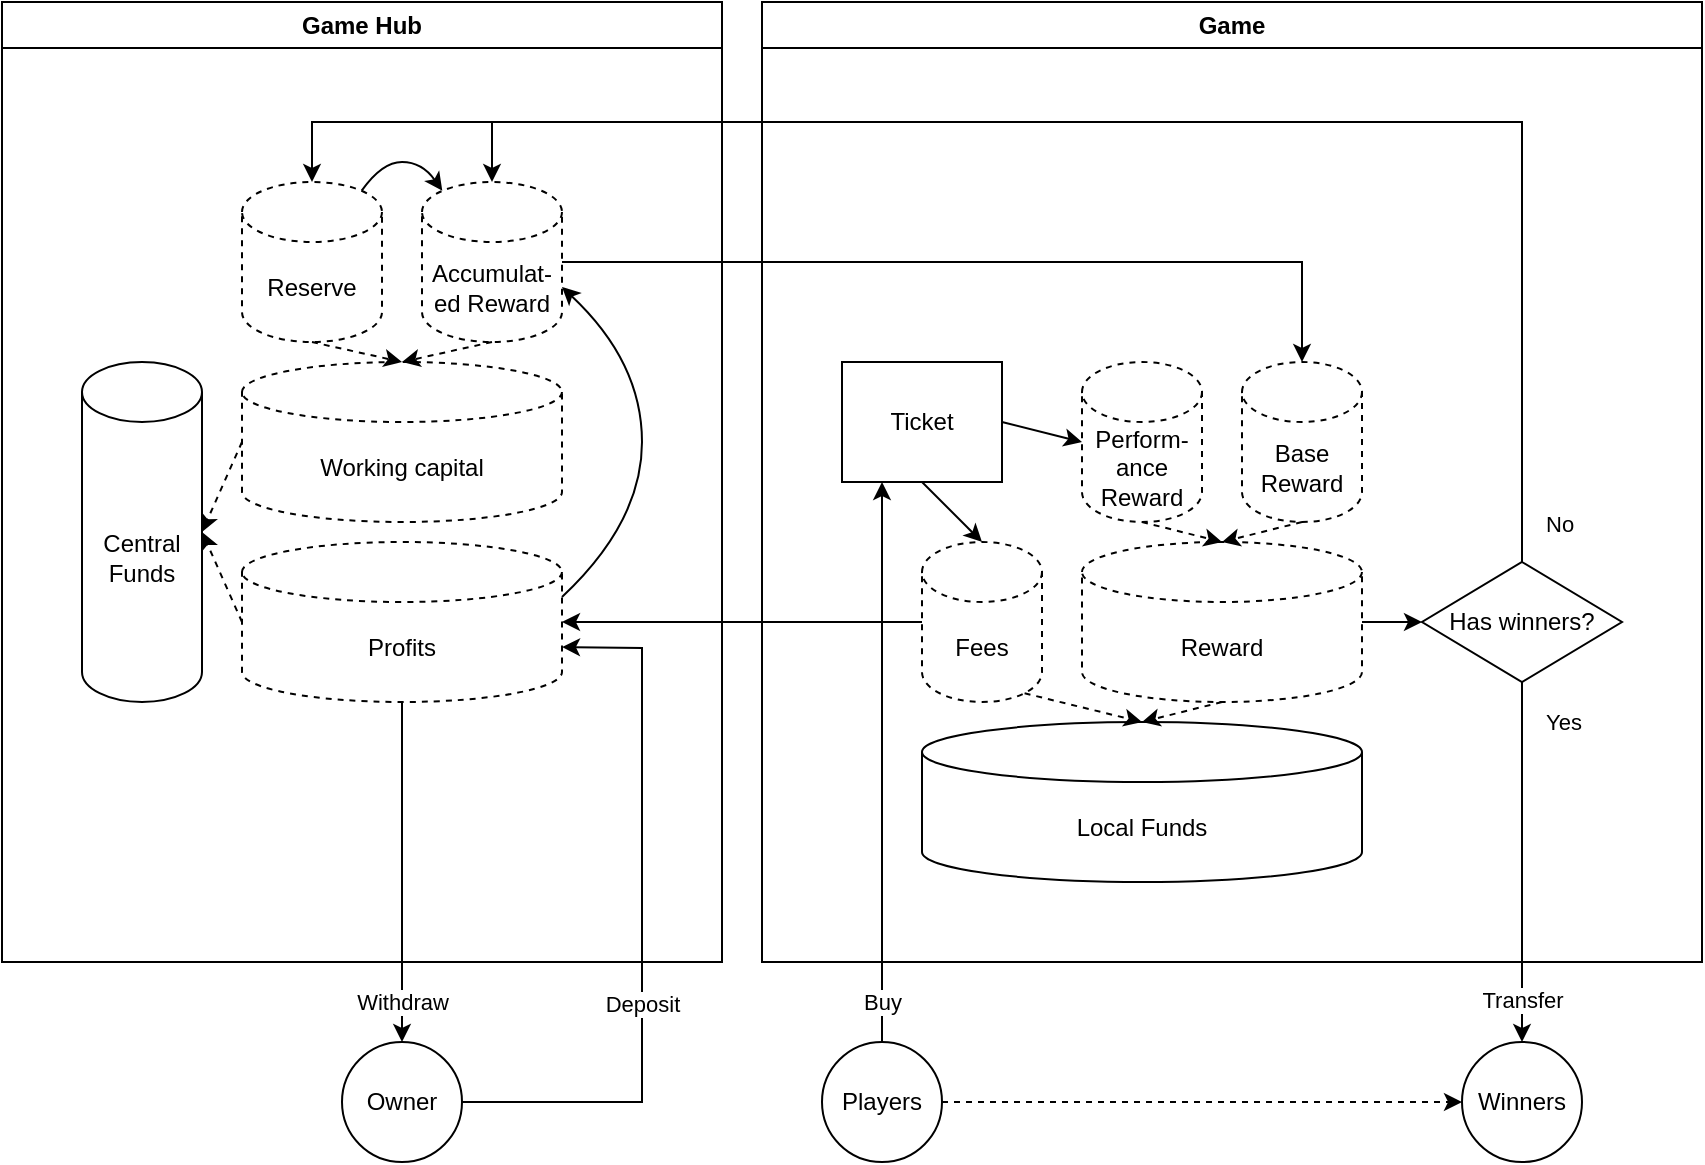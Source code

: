 <mxfile version="21.6.8" type="device">
  <diagram name="Page-1" id="4Z0XgDEkKNSZOzPUT4KB">
    <mxGraphModel dx="1418" dy="828" grid="1" gridSize="10" guides="1" tooltips="1" connect="1" arrows="1" fold="1" page="1" pageScale="1" pageWidth="850" pageHeight="1100" math="0" shadow="0">
      <root>
        <mxCell id="0" />
        <mxCell id="1" parent="0" />
        <mxCell id="PVLZscsEvBB52rjsfQya-2" value="Game Hub" style="swimlane;whiteSpace=wrap;html=1;" parent="1" vertex="1">
          <mxGeometry width="360" height="480" as="geometry" />
        </mxCell>
        <mxCell id="PVLZscsEvBB52rjsfQya-1" value="Central&lt;br&gt;Funds" style="shape=cylinder3;whiteSpace=wrap;html=1;boundedLbl=1;backgroundOutline=1;size=15;" parent="PVLZscsEvBB52rjsfQya-2" vertex="1">
          <mxGeometry x="40" y="180" width="60" height="170" as="geometry" />
        </mxCell>
        <mxCell id="PVLZscsEvBB52rjsfQya-31" value="Working capital" style="shape=cylinder3;whiteSpace=wrap;html=1;boundedLbl=1;backgroundOutline=1;size=15;dashed=1;" parent="PVLZscsEvBB52rjsfQya-2" vertex="1">
          <mxGeometry x="120" y="180" width="160" height="80" as="geometry" />
        </mxCell>
        <mxCell id="PVLZscsEvBB52rjsfQya-33" value="Profits" style="shape=cylinder3;whiteSpace=wrap;html=1;boundedLbl=1;backgroundOutline=1;size=15;dashed=1;" parent="PVLZscsEvBB52rjsfQya-2" vertex="1">
          <mxGeometry x="120" y="270" width="160" height="80" as="geometry" />
        </mxCell>
        <mxCell id="PVLZscsEvBB52rjsfQya-40" value="" style="curved=1;endArrow=classic;html=1;rounded=0;exitX=1;exitY=0;exitDx=0;exitDy=27.5;exitPerimeter=0;entryX=1;entryY=0;entryDx=0;entryDy=52.5;entryPerimeter=0;" parent="PVLZscsEvBB52rjsfQya-2" source="PVLZscsEvBB52rjsfQya-33" target="gC6UBXa2_5zePMVUiJNo-2" edge="1">
          <mxGeometry width="50" height="50" relative="1" as="geometry">
            <mxPoint x="330" y="630" as="sourcePoint" />
            <mxPoint x="380" y="580" as="targetPoint" />
            <Array as="points">
              <mxPoint x="320" y="260" />
              <mxPoint x="320" y="180" />
            </Array>
          </mxGeometry>
        </mxCell>
        <mxCell id="PVLZscsEvBB52rjsfQya-58" value="" style="endArrow=classic;html=1;rounded=0;exitX=0;exitY=0.5;exitDx=0;exitDy=0;exitPerimeter=0;entryX=1;entryY=0.5;entryDx=0;entryDy=0;entryPerimeter=0;dashed=1;" parent="PVLZscsEvBB52rjsfQya-2" source="PVLZscsEvBB52rjsfQya-31" target="PVLZscsEvBB52rjsfQya-1" edge="1">
          <mxGeometry width="50" height="50" relative="1" as="geometry">
            <mxPoint x="90" y="410" as="sourcePoint" />
            <mxPoint x="140" y="360" as="targetPoint" />
          </mxGeometry>
        </mxCell>
        <mxCell id="PVLZscsEvBB52rjsfQya-59" value="" style="endArrow=classic;html=1;rounded=0;exitX=0;exitY=0.5;exitDx=0;exitDy=0;exitPerimeter=0;entryX=1;entryY=0.5;entryDx=0;entryDy=0;entryPerimeter=0;dashed=1;" parent="PVLZscsEvBB52rjsfQya-2" source="PVLZscsEvBB52rjsfQya-33" target="PVLZscsEvBB52rjsfQya-1" edge="1">
          <mxGeometry width="50" height="50" relative="1" as="geometry">
            <mxPoint x="100" y="410" as="sourcePoint" />
            <mxPoint x="150" y="360" as="targetPoint" />
          </mxGeometry>
        </mxCell>
        <mxCell id="gC6UBXa2_5zePMVUiJNo-1" value="Reserve" style="shape=cylinder3;whiteSpace=wrap;html=1;boundedLbl=1;backgroundOutline=1;size=15;dashed=1;" parent="PVLZscsEvBB52rjsfQya-2" vertex="1">
          <mxGeometry x="120" y="90" width="70" height="80" as="geometry" />
        </mxCell>
        <mxCell id="gC6UBXa2_5zePMVUiJNo-2" value="Accumulat-ed Reward" style="shape=cylinder3;whiteSpace=wrap;html=1;boundedLbl=1;backgroundOutline=1;size=15;dashed=1;" parent="PVLZscsEvBB52rjsfQya-2" vertex="1">
          <mxGeometry x="210" y="90" width="70" height="80" as="geometry" />
        </mxCell>
        <mxCell id="gC6UBXa2_5zePMVUiJNo-5" value="" style="endArrow=classic;html=1;rounded=0;exitX=0.5;exitY=1;exitDx=0;exitDy=0;exitPerimeter=0;entryX=0.5;entryY=0;entryDx=0;entryDy=0;entryPerimeter=0;dashed=1;" parent="PVLZscsEvBB52rjsfQya-2" source="gC6UBXa2_5zePMVUiJNo-1" target="PVLZscsEvBB52rjsfQya-31" edge="1">
          <mxGeometry width="50" height="50" relative="1" as="geometry">
            <mxPoint x="70" y="550" as="sourcePoint" />
            <mxPoint x="120" y="500" as="targetPoint" />
          </mxGeometry>
        </mxCell>
        <mxCell id="gC6UBXa2_5zePMVUiJNo-6" value="" style="endArrow=classic;html=1;rounded=0;exitX=0.5;exitY=1;exitDx=0;exitDy=0;exitPerimeter=0;entryX=0.5;entryY=0;entryDx=0;entryDy=0;entryPerimeter=0;dashed=1;" parent="PVLZscsEvBB52rjsfQya-2" source="gC6UBXa2_5zePMVUiJNo-2" target="PVLZscsEvBB52rjsfQya-31" edge="1">
          <mxGeometry width="50" height="50" relative="1" as="geometry">
            <mxPoint x="70" y="570" as="sourcePoint" />
            <mxPoint x="120" y="520" as="targetPoint" />
          </mxGeometry>
        </mxCell>
        <mxCell id="gC6UBXa2_5zePMVUiJNo-8" value="" style="curved=1;endArrow=classic;html=1;rounded=0;exitX=0.855;exitY=0;exitDx=0;exitDy=4.35;exitPerimeter=0;entryX=0.145;entryY=0;entryDx=0;entryDy=4.35;entryPerimeter=0;" parent="PVLZscsEvBB52rjsfQya-2" source="gC6UBXa2_5zePMVUiJNo-1" target="gC6UBXa2_5zePMVUiJNo-2" edge="1">
          <mxGeometry width="50" height="50" relative="1" as="geometry">
            <mxPoint x="50" y="570" as="sourcePoint" />
            <mxPoint x="100" y="520" as="targetPoint" />
            <Array as="points">
              <mxPoint x="190" y="80" />
              <mxPoint x="210" y="80" />
            </Array>
          </mxGeometry>
        </mxCell>
        <mxCell id="PVLZscsEvBB52rjsfQya-3" value="Game" style="swimlane;whiteSpace=wrap;html=1;" parent="1" vertex="1">
          <mxGeometry x="380" width="470" height="480" as="geometry" />
        </mxCell>
        <mxCell id="PVLZscsEvBB52rjsfQya-7" value="Base&lt;br&gt;Reward" style="shape=cylinder3;whiteSpace=wrap;html=1;boundedLbl=1;backgroundOutline=1;size=15;dashed=1;" parent="PVLZscsEvBB52rjsfQya-3" vertex="1">
          <mxGeometry x="240" y="180" width="60" height="80" as="geometry" />
        </mxCell>
        <mxCell id="PVLZscsEvBB52rjsfQya-8" value="Perform-&lt;br&gt;ance Reward" style="shape=cylinder3;whiteSpace=wrap;html=1;boundedLbl=1;backgroundOutline=1;size=15;dashed=1;" parent="PVLZscsEvBB52rjsfQya-3" vertex="1">
          <mxGeometry x="160" y="180" width="60" height="80" as="geometry" />
        </mxCell>
        <mxCell id="PVLZscsEvBB52rjsfQya-13" value="Reward" style="shape=cylinder3;whiteSpace=wrap;html=1;boundedLbl=1;backgroundOutline=1;size=15;dashed=1;" parent="PVLZscsEvBB52rjsfQya-3" vertex="1">
          <mxGeometry x="160" y="270" width="140" height="80" as="geometry" />
        </mxCell>
        <mxCell id="PVLZscsEvBB52rjsfQya-15" value="Fees" style="shape=cylinder3;whiteSpace=wrap;html=1;boundedLbl=1;backgroundOutline=1;size=15;dashed=1;" parent="PVLZscsEvBB52rjsfQya-3" vertex="1">
          <mxGeometry x="80" y="270" width="60" height="80" as="geometry" />
        </mxCell>
        <mxCell id="PVLZscsEvBB52rjsfQya-16" value="Local Funds" style="shape=cylinder3;whiteSpace=wrap;html=1;boundedLbl=1;backgroundOutline=1;size=15;" parent="PVLZscsEvBB52rjsfQya-3" vertex="1">
          <mxGeometry x="80" y="360" width="220" height="80" as="geometry" />
        </mxCell>
        <mxCell id="PVLZscsEvBB52rjsfQya-19" value="Ticket" style="rounded=0;whiteSpace=wrap;html=1;" parent="PVLZscsEvBB52rjsfQya-3" vertex="1">
          <mxGeometry x="40" y="180" width="80" height="60" as="geometry" />
        </mxCell>
        <mxCell id="PVLZscsEvBB52rjsfQya-20" value="" style="endArrow=classic;html=1;rounded=0;exitX=1;exitY=0.5;exitDx=0;exitDy=0;entryX=0;entryY=0.5;entryDx=0;entryDy=0;entryPerimeter=0;" parent="PVLZscsEvBB52rjsfQya-3" source="PVLZscsEvBB52rjsfQya-19" target="PVLZscsEvBB52rjsfQya-8" edge="1">
          <mxGeometry width="50" height="50" relative="1" as="geometry">
            <mxPoint x="110" y="660" as="sourcePoint" />
            <mxPoint x="160" y="610" as="targetPoint" />
          </mxGeometry>
        </mxCell>
        <mxCell id="PVLZscsEvBB52rjsfQya-21" value="" style="endArrow=classic;html=1;rounded=0;exitX=0.5;exitY=1;exitDx=0;exitDy=0;entryX=0.5;entryY=0;entryDx=0;entryDy=0;entryPerimeter=0;" parent="PVLZscsEvBB52rjsfQya-3" source="PVLZscsEvBB52rjsfQya-19" target="PVLZscsEvBB52rjsfQya-15" edge="1">
          <mxGeometry width="50" height="50" relative="1" as="geometry">
            <mxPoint x="-100" y="560" as="sourcePoint" />
            <mxPoint x="-50" y="510" as="targetPoint" />
          </mxGeometry>
        </mxCell>
        <mxCell id="PVLZscsEvBB52rjsfQya-24" value="Has winners?" style="rhombus;whiteSpace=wrap;html=1;" parent="PVLZscsEvBB52rjsfQya-3" vertex="1">
          <mxGeometry x="330" y="280" width="100" height="60" as="geometry" />
        </mxCell>
        <mxCell id="PVLZscsEvBB52rjsfQya-27" value="" style="endArrow=classic;html=1;rounded=0;exitX=1;exitY=0.5;exitDx=0;exitDy=0;exitPerimeter=0;" parent="PVLZscsEvBB52rjsfQya-3" source="PVLZscsEvBB52rjsfQya-13" target="PVLZscsEvBB52rjsfQya-24" edge="1">
          <mxGeometry width="50" height="50" relative="1" as="geometry">
            <mxPoint x="330" y="420" as="sourcePoint" />
            <mxPoint x="380" y="370" as="targetPoint" />
          </mxGeometry>
        </mxCell>
        <mxCell id="PVLZscsEvBB52rjsfQya-53" value="" style="endArrow=classic;html=1;rounded=0;exitX=0.5;exitY=1;exitDx=0;exitDy=0;exitPerimeter=0;entryX=0.5;entryY=0;entryDx=0;entryDy=0;entryPerimeter=0;dashed=1;" parent="PVLZscsEvBB52rjsfQya-3" source="PVLZscsEvBB52rjsfQya-8" target="PVLZscsEvBB52rjsfQya-13" edge="1">
          <mxGeometry width="50" height="50" relative="1" as="geometry">
            <mxPoint x="110" y="320" as="sourcePoint" />
            <mxPoint x="160" y="270" as="targetPoint" />
          </mxGeometry>
        </mxCell>
        <mxCell id="PVLZscsEvBB52rjsfQya-54" value="" style="endArrow=classic;html=1;rounded=0;exitX=0.5;exitY=1;exitDx=0;exitDy=0;exitPerimeter=0;entryX=0.5;entryY=0;entryDx=0;entryDy=0;entryPerimeter=0;dashed=1;" parent="PVLZscsEvBB52rjsfQya-3" source="PVLZscsEvBB52rjsfQya-7" target="PVLZscsEvBB52rjsfQya-13" edge="1">
          <mxGeometry width="50" height="50" relative="1" as="geometry">
            <mxPoint x="240" y="630" as="sourcePoint" />
            <mxPoint x="290" y="580" as="targetPoint" />
          </mxGeometry>
        </mxCell>
        <mxCell id="PVLZscsEvBB52rjsfQya-56" value="" style="endArrow=classic;html=1;rounded=0;exitX=0.855;exitY=1;exitDx=0;exitDy=-4.35;exitPerimeter=0;entryX=0.5;entryY=0;entryDx=0;entryDy=0;entryPerimeter=0;dashed=1;" parent="PVLZscsEvBB52rjsfQya-3" source="PVLZscsEvBB52rjsfQya-15" target="PVLZscsEvBB52rjsfQya-16" edge="1">
          <mxGeometry width="50" height="50" relative="1" as="geometry">
            <mxPoint x="250" y="650" as="sourcePoint" />
            <mxPoint x="300" y="600" as="targetPoint" />
          </mxGeometry>
        </mxCell>
        <mxCell id="PVLZscsEvBB52rjsfQya-57" value="" style="endArrow=classic;html=1;rounded=0;exitX=0.5;exitY=1;exitDx=0;exitDy=0;exitPerimeter=0;entryX=0.5;entryY=0;entryDx=0;entryDy=0;entryPerimeter=0;dashed=1;" parent="PVLZscsEvBB52rjsfQya-3" source="PVLZscsEvBB52rjsfQya-13" target="PVLZscsEvBB52rjsfQya-16" edge="1">
          <mxGeometry width="50" height="50" relative="1" as="geometry">
            <mxPoint x="230" y="620" as="sourcePoint" />
            <mxPoint x="180" y="360" as="targetPoint" />
          </mxGeometry>
        </mxCell>
        <mxCell id="PVLZscsEvBB52rjsfQya-34" value="" style="endArrow=classic;html=1;rounded=0;exitX=0;exitY=0.5;exitDx=0;exitDy=0;exitPerimeter=0;entryX=1;entryY=0.5;entryDx=0;entryDy=0;entryPerimeter=0;" parent="1" source="PVLZscsEvBB52rjsfQya-15" target="PVLZscsEvBB52rjsfQya-33" edge="1">
          <mxGeometry width="50" height="50" relative="1" as="geometry">
            <mxPoint x="300" y="470" as="sourcePoint" />
            <mxPoint x="350" y="420" as="targetPoint" />
          </mxGeometry>
        </mxCell>
        <mxCell id="PVLZscsEvBB52rjsfQya-38" value="" style="endArrow=classic;html=1;rounded=0;exitX=0.5;exitY=0;exitDx=0;exitDy=0;entryX=0.5;entryY=0;entryDx=0;entryDy=0;entryPerimeter=0;" parent="1" source="PVLZscsEvBB52rjsfQya-24" target="gC6UBXa2_5zePMVUiJNo-1" edge="1">
          <mxGeometry width="50" height="50" relative="1" as="geometry">
            <mxPoint x="720" y="660" as="sourcePoint" />
            <mxPoint x="770" y="610" as="targetPoint" />
            <Array as="points">
              <mxPoint x="760" y="60" />
              <mxPoint x="155" y="60" />
            </Array>
          </mxGeometry>
        </mxCell>
        <mxCell id="PVLZscsEvBB52rjsfQya-39" value="No" style="edgeLabel;html=1;align=left;verticalAlign=middle;resizable=0;points=[];" parent="PVLZscsEvBB52rjsfQya-38" vertex="1" connectable="0">
          <mxGeometry x="-0.731" relative="1" as="geometry">
            <mxPoint x="10" y="96" as="offset" />
          </mxGeometry>
        </mxCell>
        <mxCell id="PVLZscsEvBB52rjsfQya-45" value="" style="endArrow=classic;html=1;rounded=0;exitX=0.5;exitY=1;exitDx=0;exitDy=0;exitPerimeter=0;entryX=0.5;entryY=0;entryDx=0;entryDy=0;" parent="1" source="PVLZscsEvBB52rjsfQya-33" target="PVLZscsEvBB52rjsfQya-50" edge="1">
          <mxGeometry width="50" height="50" relative="1" as="geometry">
            <mxPoint x="360" y="630" as="sourcePoint" />
            <mxPoint x="240" y="510" as="targetPoint" />
          </mxGeometry>
        </mxCell>
        <mxCell id="PVLZscsEvBB52rjsfQya-60" value="Withdraw" style="edgeLabel;html=1;align=center;verticalAlign=middle;resizable=0;points=[];" parent="PVLZscsEvBB52rjsfQya-45" vertex="1" connectable="0">
          <mxGeometry x="0.725" y="-1" relative="1" as="geometry">
            <mxPoint x="1" y="3" as="offset" />
          </mxGeometry>
        </mxCell>
        <mxCell id="PVLZscsEvBB52rjsfQya-46" value="" style="endArrow=classic;html=1;rounded=0;exitX=1;exitY=0.5;exitDx=0;exitDy=0;entryX=1;entryY=0;entryDx=0;entryDy=52.5;entryPerimeter=0;" parent="1" source="PVLZscsEvBB52rjsfQya-50" target="PVLZscsEvBB52rjsfQya-33" edge="1">
          <mxGeometry width="50" height="50" relative="1" as="geometry">
            <mxPoint x="190" y="545" as="sourcePoint" />
            <mxPoint x="410" y="550" as="targetPoint" />
            <Array as="points">
              <mxPoint x="320" y="550" />
              <mxPoint x="320" y="323" />
            </Array>
          </mxGeometry>
        </mxCell>
        <mxCell id="PVLZscsEvBB52rjsfQya-62" value="Deposit" style="edgeLabel;html=1;align=center;verticalAlign=middle;resizable=0;points=[];" parent="PVLZscsEvBB52rjsfQya-46" vertex="1" connectable="0">
          <mxGeometry x="-0.447" relative="1" as="geometry">
            <mxPoint y="-41" as="offset" />
          </mxGeometry>
        </mxCell>
        <mxCell id="PVLZscsEvBB52rjsfQya-36" value="" style="endArrow=classic;html=1;rounded=0;exitX=0.5;exitY=1;exitDx=0;exitDy=0;entryX=0.5;entryY=0;entryDx=0;entryDy=0;" parent="1" source="PVLZscsEvBB52rjsfQya-24" target="PVLZscsEvBB52rjsfQya-52" edge="1">
          <mxGeometry width="50" height="50" relative="1" as="geometry">
            <mxPoint x="780" y="540" as="sourcePoint" />
            <mxPoint x="700" y="510" as="targetPoint" />
          </mxGeometry>
        </mxCell>
        <mxCell id="PVLZscsEvBB52rjsfQya-44" value="Yes" style="edgeLabel;html=1;align=left;verticalAlign=middle;resizable=0;points=[];" parent="PVLZscsEvBB52rjsfQya-36" vertex="1" connectable="0">
          <mxGeometry x="-0.476" y="1" relative="1" as="geometry">
            <mxPoint x="9" y="-27" as="offset" />
          </mxGeometry>
        </mxCell>
        <mxCell id="PVLZscsEvBB52rjsfQya-64" value="Transfer" style="edgeLabel;html=1;align=center;verticalAlign=middle;resizable=0;points=[];" parent="PVLZscsEvBB52rjsfQya-36" vertex="1" connectable="0">
          <mxGeometry x="0.759" relative="1" as="geometry">
            <mxPoint as="offset" />
          </mxGeometry>
        </mxCell>
        <mxCell id="PVLZscsEvBB52rjsfQya-49" value="" style="endArrow=classic;html=1;rounded=0;exitX=0.5;exitY=0;exitDx=0;exitDy=0;entryX=0.25;entryY=1;entryDx=0;entryDy=0;" parent="1" source="PVLZscsEvBB52rjsfQya-51" target="PVLZscsEvBB52rjsfQya-19" edge="1">
          <mxGeometry width="50" height="50" relative="1" as="geometry">
            <mxPoint x="440" y="510" as="sourcePoint" />
            <mxPoint x="560" y="610" as="targetPoint" />
          </mxGeometry>
        </mxCell>
        <mxCell id="PVLZscsEvBB52rjsfQya-63" value="Buy" style="edgeLabel;html=1;align=center;verticalAlign=middle;resizable=0;points=[];" parent="PVLZscsEvBB52rjsfQya-49" vertex="1" connectable="0">
          <mxGeometry x="-0.858" relative="1" as="geometry">
            <mxPoint as="offset" />
          </mxGeometry>
        </mxCell>
        <mxCell id="PVLZscsEvBB52rjsfQya-50" value="Owner" style="ellipse;whiteSpace=wrap;html=1;aspect=fixed;" parent="1" vertex="1">
          <mxGeometry x="170" y="520" width="60" height="60" as="geometry" />
        </mxCell>
        <mxCell id="PVLZscsEvBB52rjsfQya-51" value="Players" style="ellipse;whiteSpace=wrap;html=1;aspect=fixed;" parent="1" vertex="1">
          <mxGeometry x="410" y="520" width="60" height="60" as="geometry" />
        </mxCell>
        <mxCell id="PVLZscsEvBB52rjsfQya-52" value="Winners" style="ellipse;whiteSpace=wrap;html=1;aspect=fixed;" parent="1" vertex="1">
          <mxGeometry x="730" y="520" width="60" height="60" as="geometry" />
        </mxCell>
        <mxCell id="lyqp7HDCkawFQFwLcFov-2" value="" style="endArrow=classic;html=1;rounded=0;exitX=1;exitY=0.5;exitDx=0;exitDy=0;entryX=0;entryY=0.5;entryDx=0;entryDy=0;dashed=1;" parent="1" source="PVLZscsEvBB52rjsfQya-51" target="PVLZscsEvBB52rjsfQya-52" edge="1">
          <mxGeometry width="50" height="50" relative="1" as="geometry">
            <mxPoint x="570" y="612" as="sourcePoint" />
            <mxPoint x="620" y="562" as="targetPoint" />
          </mxGeometry>
        </mxCell>
        <mxCell id="gC6UBXa2_5zePMVUiJNo-3" value="" style="endArrow=classic;html=1;rounded=0;exitX=1;exitY=0.5;exitDx=0;exitDy=0;exitPerimeter=0;entryX=0.5;entryY=0;entryDx=0;entryDy=0;entryPerimeter=0;" parent="1" source="gC6UBXa2_5zePMVUiJNo-2" target="PVLZscsEvBB52rjsfQya-7" edge="1">
          <mxGeometry width="50" height="50" relative="1" as="geometry">
            <mxPoint x="80" y="590" as="sourcePoint" />
            <mxPoint x="130" y="540" as="targetPoint" />
            <Array as="points">
              <mxPoint x="650" y="130" />
            </Array>
          </mxGeometry>
        </mxCell>
        <mxCell id="gC6UBXa2_5zePMVUiJNo-4" value="" style="endArrow=classic;html=1;rounded=0;exitX=0.5;exitY=0;exitDx=0;exitDy=0;entryX=0.5;entryY=0;entryDx=0;entryDy=0;entryPerimeter=0;" parent="1" source="PVLZscsEvBB52rjsfQya-24" target="gC6UBXa2_5zePMVUiJNo-2" edge="1">
          <mxGeometry width="50" height="50" relative="1" as="geometry">
            <mxPoint x="610" y="630" as="sourcePoint" />
            <mxPoint x="660" y="580" as="targetPoint" />
            <Array as="points">
              <mxPoint x="760" y="60" />
              <mxPoint x="245" y="60" />
            </Array>
          </mxGeometry>
        </mxCell>
      </root>
    </mxGraphModel>
  </diagram>
</mxfile>
